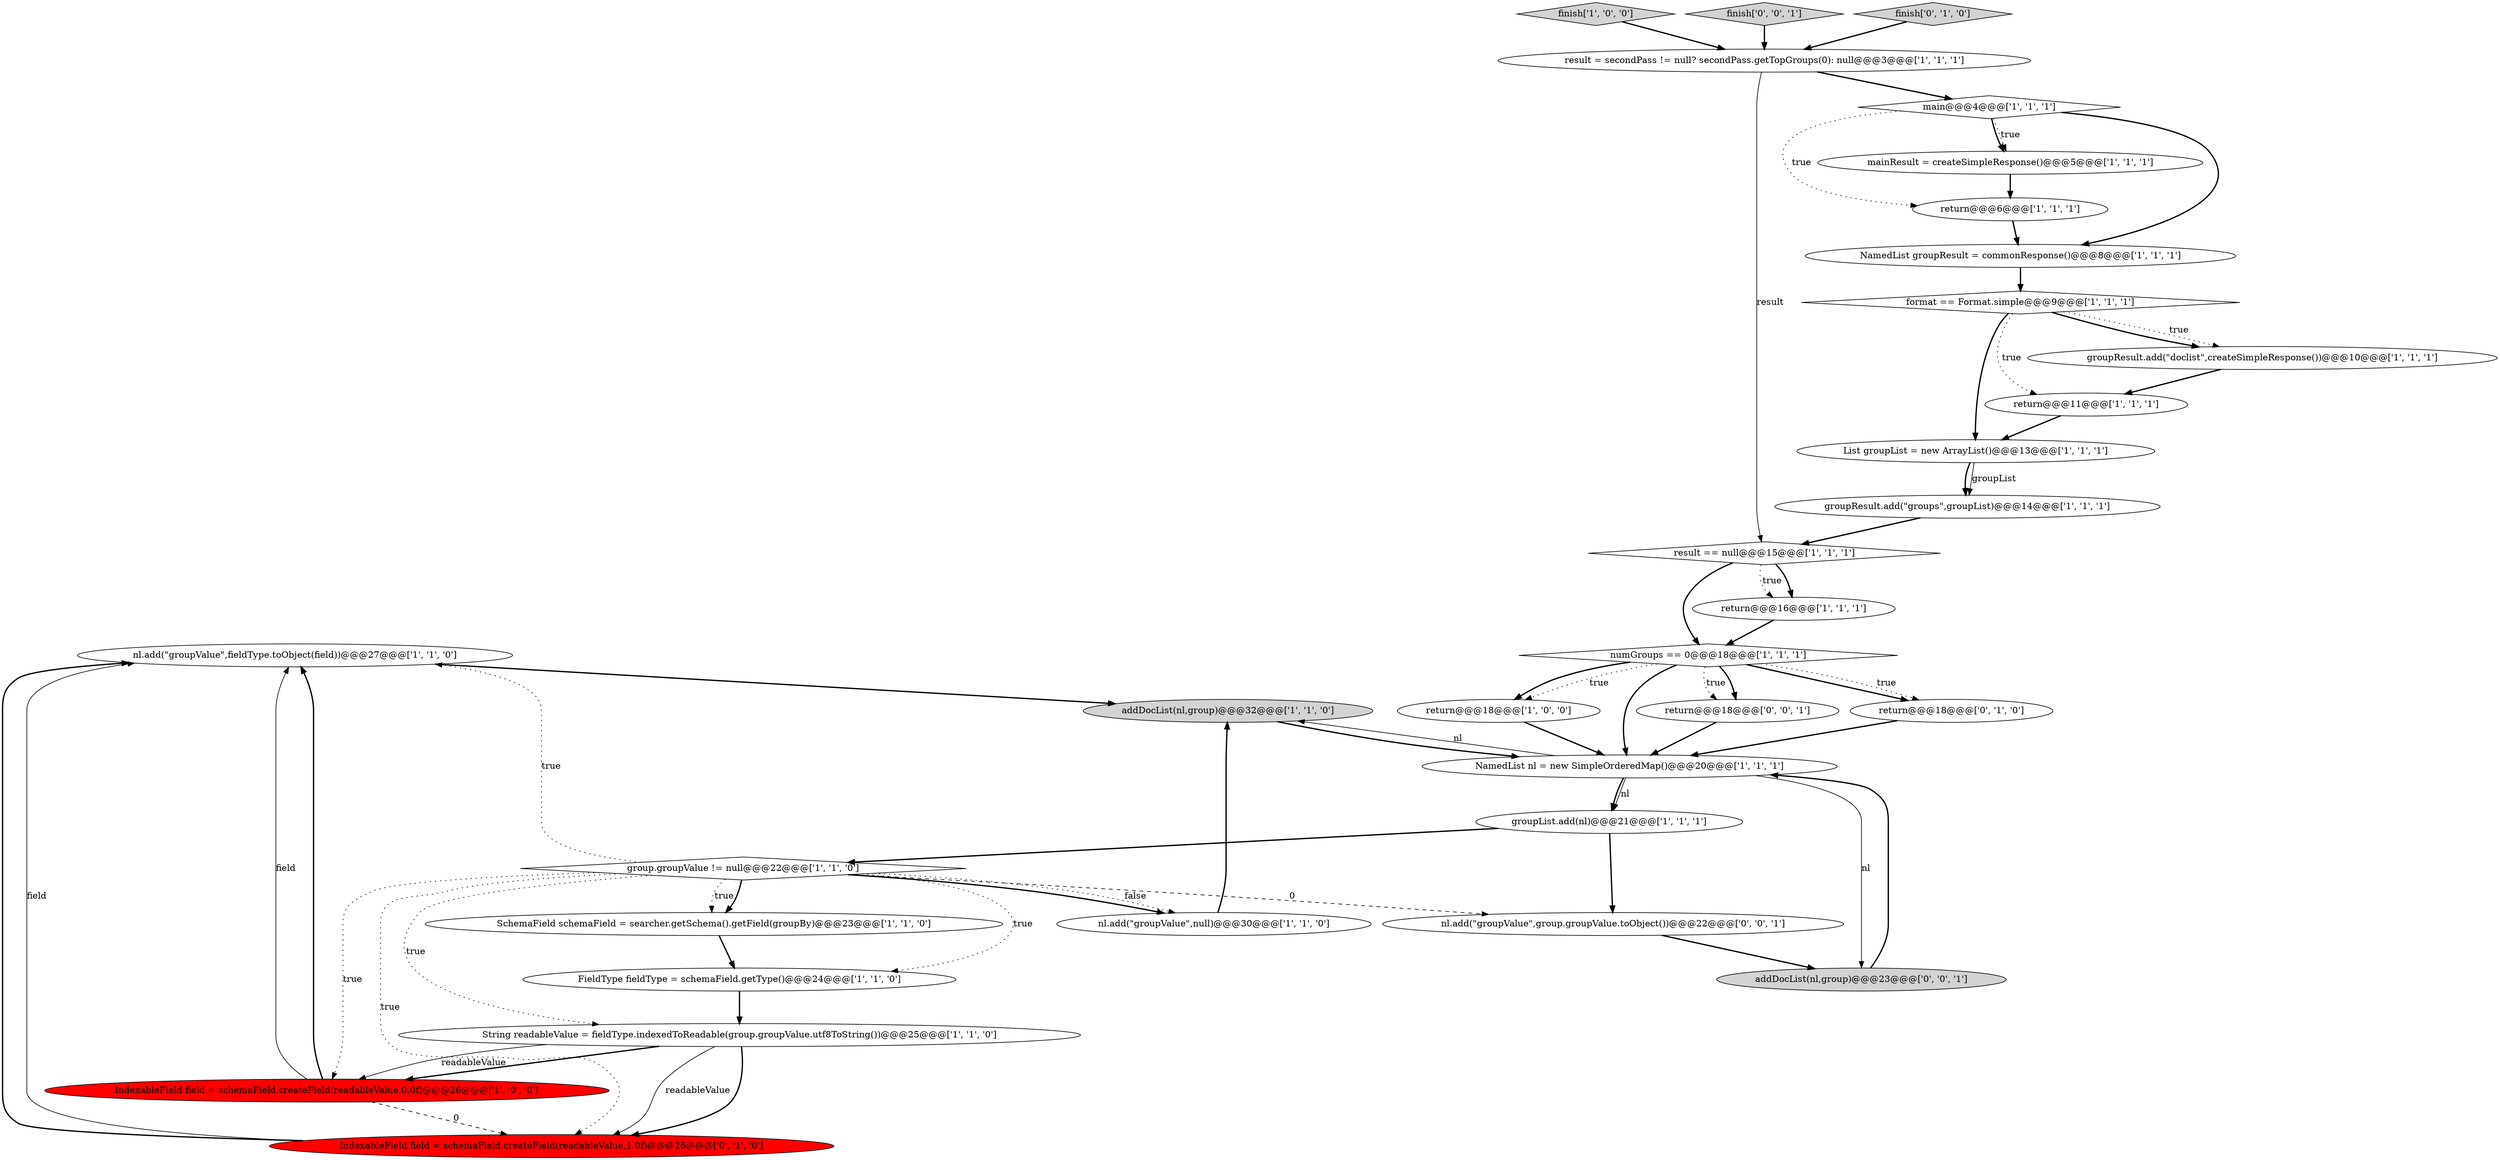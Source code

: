 digraph {
9 [style = filled, label = "nl.add(\"groupValue\",fieldType.toObject(field))@@@27@@@['1', '1', '0']", fillcolor = white, shape = ellipse image = "AAA0AAABBB1BBB"];
10 [style = filled, label = "FieldType fieldType = schemaField.getType()@@@24@@@['1', '1', '0']", fillcolor = white, shape = ellipse image = "AAA0AAABBB1BBB"];
14 [style = filled, label = "finish['1', '0', '0']", fillcolor = lightgray, shape = diamond image = "AAA0AAABBB1BBB"];
1 [style = filled, label = "return@@@6@@@['1', '1', '1']", fillcolor = white, shape = ellipse image = "AAA0AAABBB1BBB"];
18 [style = filled, label = "result == null@@@15@@@['1', '1', '1']", fillcolor = white, shape = diamond image = "AAA0AAABBB1BBB"];
7 [style = filled, label = "mainResult = createSimpleResponse()@@@5@@@['1', '1', '1']", fillcolor = white, shape = ellipse image = "AAA0AAABBB1BBB"];
23 [style = filled, label = "main@@@4@@@['1', '1', '1']", fillcolor = white, shape = diamond image = "AAA0AAABBB1BBB"];
19 [style = filled, label = "groupResult.add(\"doclist\",createSimpleResponse())@@@10@@@['1', '1', '1']", fillcolor = white, shape = ellipse image = "AAA0AAABBB1BBB"];
22 [style = filled, label = "addDocList(nl,group)@@@32@@@['1', '1', '0']", fillcolor = lightgray, shape = ellipse image = "AAA0AAABBB1BBB"];
30 [style = filled, label = "addDocList(nl,group)@@@23@@@['0', '0', '1']", fillcolor = lightgray, shape = ellipse image = "AAA0AAABBB3BBB"];
11 [style = filled, label = "nl.add(\"groupValue\",null)@@@30@@@['1', '1', '0']", fillcolor = white, shape = ellipse image = "AAA0AAABBB1BBB"];
3 [style = filled, label = "NamedList nl = new SimpleOrderedMap()@@@20@@@['1', '1', '1']", fillcolor = white, shape = ellipse image = "AAA0AAABBB1BBB"];
20 [style = filled, label = "SchemaField schemaField = searcher.getSchema().getField(groupBy)@@@23@@@['1', '1', '0']", fillcolor = white, shape = ellipse image = "AAA0AAABBB1BBB"];
4 [style = filled, label = "format == Format.simple@@@9@@@['1', '1', '1']", fillcolor = white, shape = diamond image = "AAA0AAABBB1BBB"];
29 [style = filled, label = "nl.add(\"groupValue\",group.groupValue.toObject())@@@22@@@['0', '0', '1']", fillcolor = white, shape = ellipse image = "AAA0AAABBB3BBB"];
21 [style = filled, label = "IndexableField field = schemaField.createField(readableValue,0.0f)@@@26@@@['1', '0', '0']", fillcolor = red, shape = ellipse image = "AAA1AAABBB1BBB"];
2 [style = filled, label = "return@@@11@@@['1', '1', '1']", fillcolor = white, shape = ellipse image = "AAA0AAABBB1BBB"];
5 [style = filled, label = "List groupList = new ArrayList()@@@13@@@['1', '1', '1']", fillcolor = white, shape = ellipse image = "AAA0AAABBB1BBB"];
16 [style = filled, label = "groupResult.add(\"groups\",groupList)@@@14@@@['1', '1', '1']", fillcolor = white, shape = ellipse image = "AAA0AAABBB1BBB"];
28 [style = filled, label = "return@@@18@@@['0', '0', '1']", fillcolor = white, shape = ellipse image = "AAA0AAABBB3BBB"];
31 [style = filled, label = "finish['0', '0', '1']", fillcolor = lightgray, shape = diamond image = "AAA0AAABBB3BBB"];
15 [style = filled, label = "NamedList groupResult = commonResponse()@@@8@@@['1', '1', '1']", fillcolor = white, shape = ellipse image = "AAA0AAABBB1BBB"];
6 [style = filled, label = "return@@@18@@@['1', '0', '0']", fillcolor = white, shape = ellipse image = "AAA0AAABBB1BBB"];
26 [style = filled, label = "return@@@18@@@['0', '1', '0']", fillcolor = white, shape = ellipse image = "AAA0AAABBB2BBB"];
27 [style = filled, label = "finish['0', '1', '0']", fillcolor = lightgray, shape = diamond image = "AAA0AAABBB2BBB"];
24 [style = filled, label = "numGroups == 0@@@18@@@['1', '1', '1']", fillcolor = white, shape = diamond image = "AAA0AAABBB1BBB"];
12 [style = filled, label = "String readableValue = fieldType.indexedToReadable(group.groupValue.utf8ToString())@@@25@@@['1', '1', '0']", fillcolor = white, shape = ellipse image = "AAA0AAABBB1BBB"];
0 [style = filled, label = "group.groupValue != null@@@22@@@['1', '1', '0']", fillcolor = white, shape = diamond image = "AAA0AAABBB1BBB"];
8 [style = filled, label = "groupList.add(nl)@@@21@@@['1', '1', '1']", fillcolor = white, shape = ellipse image = "AAA0AAABBB1BBB"];
17 [style = filled, label = "return@@@16@@@['1', '1', '1']", fillcolor = white, shape = ellipse image = "AAA0AAABBB1BBB"];
25 [style = filled, label = "IndexableField field = schemaField.createField(readableValue,1.0f)@@@26@@@['0', '1', '0']", fillcolor = red, shape = ellipse image = "AAA1AAABBB2BBB"];
13 [style = filled, label = "result = secondPass != null? secondPass.getTopGroups(0): null@@@3@@@['1', '1', '1']", fillcolor = white, shape = ellipse image = "AAA0AAABBB1BBB"];
9->22 [style = bold, label=""];
27->13 [style = bold, label=""];
6->3 [style = bold, label=""];
24->28 [style = bold, label=""];
24->6 [style = dotted, label="true"];
0->12 [style = dotted, label="true"];
18->24 [style = bold, label=""];
16->18 [style = bold, label=""];
7->1 [style = bold, label=""];
29->30 [style = bold, label=""];
0->10 [style = dotted, label="true"];
12->21 [style = bold, label=""];
26->3 [style = bold, label=""];
1->15 [style = bold, label=""];
31->13 [style = bold, label=""];
3->8 [style = solid, label="nl"];
25->9 [style = bold, label=""];
12->21 [style = solid, label="readableValue"];
4->19 [style = bold, label=""];
23->15 [style = bold, label=""];
25->9 [style = solid, label="field"];
18->17 [style = bold, label=""];
0->20 [style = dotted, label="true"];
0->11 [style = bold, label=""];
13->18 [style = solid, label="result"];
12->25 [style = solid, label="readableValue"];
19->2 [style = bold, label=""];
23->7 [style = dotted, label="true"];
24->28 [style = dotted, label="true"];
0->25 [style = dotted, label="true"];
3->22 [style = solid, label="nl"];
4->19 [style = dotted, label="true"];
20->10 [style = bold, label=""];
5->16 [style = bold, label=""];
8->0 [style = bold, label=""];
22->3 [style = bold, label=""];
24->26 [style = bold, label=""];
17->24 [style = bold, label=""];
21->9 [style = bold, label=""];
23->1 [style = dotted, label="true"];
0->11 [style = dotted, label="false"];
0->21 [style = dotted, label="true"];
30->3 [style = bold, label=""];
24->26 [style = dotted, label="true"];
10->12 [style = bold, label=""];
12->25 [style = bold, label=""];
3->8 [style = bold, label=""];
0->29 [style = dashed, label="0"];
15->4 [style = bold, label=""];
13->23 [style = bold, label=""];
11->22 [style = bold, label=""];
21->25 [style = dashed, label="0"];
0->20 [style = bold, label=""];
23->7 [style = bold, label=""];
28->3 [style = bold, label=""];
3->30 [style = solid, label="nl"];
14->13 [style = bold, label=""];
18->17 [style = dotted, label="true"];
21->9 [style = solid, label="field"];
24->6 [style = bold, label=""];
0->9 [style = dotted, label="true"];
4->5 [style = bold, label=""];
24->3 [style = bold, label=""];
8->29 [style = bold, label=""];
4->2 [style = dotted, label="true"];
5->16 [style = solid, label="groupList"];
2->5 [style = bold, label=""];
}
